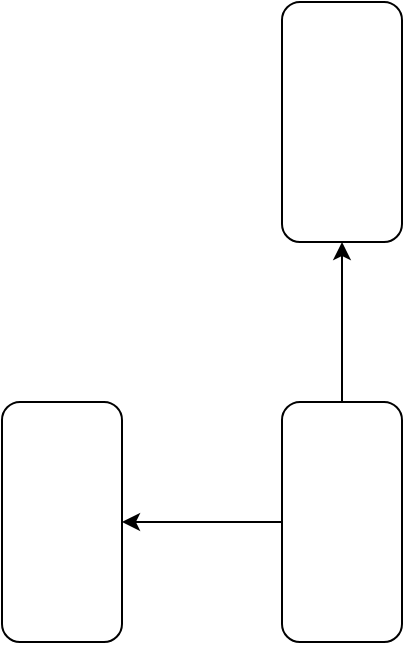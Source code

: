 <mxfile version="12.2.4" pages="1"><diagram id="FCbdz-TsGHf4OLFoXIWD" name="Page-1"><mxGraphModel dx="410" dy="1710" grid="1" gridSize="10" guides="1" tooltips="1" connect="1" arrows="1" fold="1" page="1" pageScale="1" pageWidth="827" pageHeight="1169" math="0" shadow="0"><root><mxCell id="0"/><mxCell id="1" parent="0"/><mxCell id="4" value="" style="edgeStyle=orthogonalEdgeStyle;rounded=0;orthogonalLoop=1;jettySize=auto;html=1;" parent="1" source="2" target="3" edge="1"><mxGeometry relative="1" as="geometry"/></mxCell><mxCell id="6" value="" style="edgeStyle=orthogonalEdgeStyle;rounded=0;orthogonalLoop=1;jettySize=auto;html=1;" parent="1" source="2" target="5" edge="1"><mxGeometry relative="1" as="geometry"/></mxCell><mxCell id="2" value="" style="rounded=1;whiteSpace=wrap;html=1;direction=south;" parent="1" vertex="1"><mxGeometry x="240" y="130" width="60" height="120" as="geometry"/></mxCell><mxCell id="5" value="" style="rounded=1;whiteSpace=wrap;html=1;direction=south;" parent="1" vertex="1"><mxGeometry x="100" y="130" width="60" height="120" as="geometry"/></mxCell><mxCell id="3" value="" style="rounded=1;whiteSpace=wrap;html=1;direction=south;" parent="1" vertex="1"><mxGeometry x="240" y="-70" width="60" height="120" as="geometry"/></mxCell></root></mxGraphModel></diagram></mxfile>
